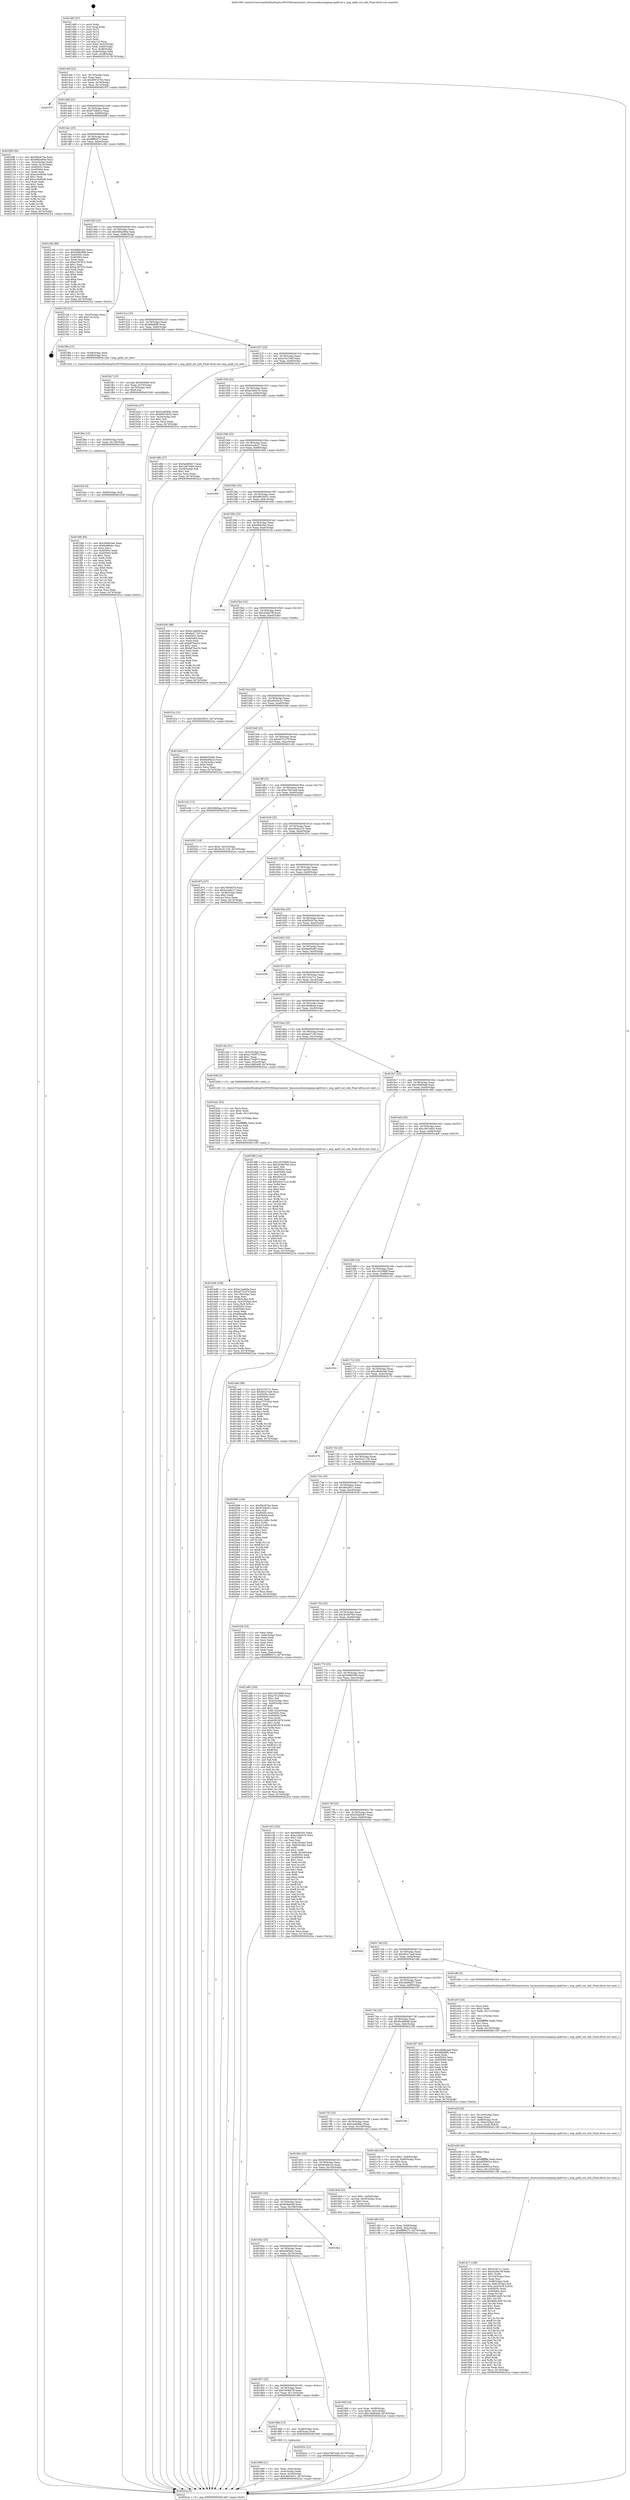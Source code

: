 digraph "0x401490" {
  label = "0x401490 (/mnt/c/Users/mathe/Desktop/tcc/POCII/binaries/extr_linuxsoundsocimgimg-spdif-out.c_img_spdif_out_info_Final-ollvm.out::main(0))"
  labelloc = "t"
  node[shape=record]

  Entry [label="",width=0.3,height=0.3,shape=circle,fillcolor=black,style=filled]
  "0x4014bf" [label="{
     0x4014bf [23]\l
     | [instrs]\l
     &nbsp;&nbsp;0x4014bf \<+3\>: mov -0x74(%rbp),%eax\l
     &nbsp;&nbsp;0x4014c2 \<+2\>: mov %eax,%ecx\l
     &nbsp;&nbsp;0x4014c4 \<+6\>: sub $0x80974794,%ecx\l
     &nbsp;&nbsp;0x4014ca \<+3\>: mov %eax,-0x78(%rbp)\l
     &nbsp;&nbsp;0x4014cd \<+3\>: mov %ecx,-0x7c(%rbp)\l
     &nbsp;&nbsp;0x4014d0 \<+6\>: je 000000000040197f \<main+0x4ef\>\l
  }"]
  "0x40197f" [label="{
     0x40197f\l
  }", style=dashed]
  "0x4014d6" [label="{
     0x4014d6 [22]\l
     | [instrs]\l
     &nbsp;&nbsp;0x4014d6 \<+5\>: jmp 00000000004014db \<main+0x4b\>\l
     &nbsp;&nbsp;0x4014db \<+3\>: mov -0x78(%rbp),%eax\l
     &nbsp;&nbsp;0x4014de \<+5\>: sub $0x8744b91c,%eax\l
     &nbsp;&nbsp;0x4014e3 \<+3\>: mov %eax,-0x80(%rbp)\l
     &nbsp;&nbsp;0x4014e6 \<+6\>: je 00000000004020f6 \<main+0xc66\>\l
  }"]
  Exit [label="",width=0.3,height=0.3,shape=circle,fillcolor=black,style=filled,peripheries=2]
  "0x4020f6" [label="{
     0x4020f6 [94]\l
     | [instrs]\l
     &nbsp;&nbsp;0x4020f6 \<+5\>: mov $0xf5b267ba,%eax\l
     &nbsp;&nbsp;0x4020fb \<+5\>: mov $0x9d92e60e,%ecx\l
     &nbsp;&nbsp;0x402100 \<+3\>: mov -0x3c(%rbp),%edx\l
     &nbsp;&nbsp;0x402103 \<+3\>: mov %edx,-0x2c(%rbp)\l
     &nbsp;&nbsp;0x402106 \<+7\>: mov 0x40505c,%edx\l
     &nbsp;&nbsp;0x40210d \<+7\>: mov 0x405064,%esi\l
     &nbsp;&nbsp;0x402114 \<+2\>: mov %edx,%edi\l
     &nbsp;&nbsp;0x402116 \<+6\>: sub $0xa16e9548,%edi\l
     &nbsp;&nbsp;0x40211c \<+3\>: sub $0x1,%edi\l
     &nbsp;&nbsp;0x40211f \<+6\>: add $0xa16e9548,%edi\l
     &nbsp;&nbsp;0x402125 \<+3\>: imul %edi,%edx\l
     &nbsp;&nbsp;0x402128 \<+3\>: and $0x1,%edx\l
     &nbsp;&nbsp;0x40212b \<+3\>: cmp $0x0,%edx\l
     &nbsp;&nbsp;0x40212e \<+4\>: sete %r8b\l
     &nbsp;&nbsp;0x402132 \<+3\>: cmp $0xa,%esi\l
     &nbsp;&nbsp;0x402135 \<+4\>: setl %r9b\l
     &nbsp;&nbsp;0x402139 \<+3\>: mov %r8b,%r10b\l
     &nbsp;&nbsp;0x40213c \<+3\>: and %r9b,%r10b\l
     &nbsp;&nbsp;0x40213f \<+3\>: xor %r9b,%r8b\l
     &nbsp;&nbsp;0x402142 \<+3\>: or %r8b,%r10b\l
     &nbsp;&nbsp;0x402145 \<+4\>: test $0x1,%r10b\l
     &nbsp;&nbsp;0x402149 \<+3\>: cmovne %ecx,%eax\l
     &nbsp;&nbsp;0x40214c \<+3\>: mov %eax,-0x74(%rbp)\l
     &nbsp;&nbsp;0x40214f \<+5\>: jmp 00000000004022ca \<main+0xe3a\>\l
  }"]
  "0x4014ec" [label="{
     0x4014ec [25]\l
     | [instrs]\l
     &nbsp;&nbsp;0x4014ec \<+5\>: jmp 00000000004014f1 \<main+0x61\>\l
     &nbsp;&nbsp;0x4014f1 \<+3\>: mov -0x78(%rbp),%eax\l
     &nbsp;&nbsp;0x4014f4 \<+5\>: sub $0x8ff9927c,%eax\l
     &nbsp;&nbsp;0x4014f9 \<+6\>: mov %eax,-0x84(%rbp)\l
     &nbsp;&nbsp;0x4014ff \<+6\>: je 0000000000401c9b \<main+0x80b\>\l
  }"]
  "0x401fd6" [label="{
     0x401fd6 [84]\l
     | [instrs]\l
     &nbsp;&nbsp;0x401fd6 \<+5\>: mov $0x28b8a3a6,%eax\l
     &nbsp;&nbsp;0x401fdb \<+5\>: mov $0x6edf4dcc,%esi\l
     &nbsp;&nbsp;0x401fe0 \<+2\>: xor %ecx,%ecx\l
     &nbsp;&nbsp;0x401fe2 \<+7\>: mov 0x40505c,%edx\l
     &nbsp;&nbsp;0x401fe9 \<+8\>: mov 0x405064,%r8d\l
     &nbsp;&nbsp;0x401ff1 \<+3\>: sub $0x1,%ecx\l
     &nbsp;&nbsp;0x401ff4 \<+3\>: mov %edx,%r9d\l
     &nbsp;&nbsp;0x401ff7 \<+3\>: add %ecx,%r9d\l
     &nbsp;&nbsp;0x401ffa \<+4\>: imul %r9d,%edx\l
     &nbsp;&nbsp;0x401ffe \<+3\>: and $0x1,%edx\l
     &nbsp;&nbsp;0x402001 \<+3\>: cmp $0x0,%edx\l
     &nbsp;&nbsp;0x402004 \<+4\>: sete %r10b\l
     &nbsp;&nbsp;0x402008 \<+4\>: cmp $0xa,%r8d\l
     &nbsp;&nbsp;0x40200c \<+4\>: setl %r11b\l
     &nbsp;&nbsp;0x402010 \<+3\>: mov %r10b,%bl\l
     &nbsp;&nbsp;0x402013 \<+3\>: and %r11b,%bl\l
     &nbsp;&nbsp;0x402016 \<+3\>: xor %r11b,%r10b\l
     &nbsp;&nbsp;0x402019 \<+3\>: or %r10b,%bl\l
     &nbsp;&nbsp;0x40201c \<+3\>: test $0x1,%bl\l
     &nbsp;&nbsp;0x40201f \<+3\>: cmovne %esi,%eax\l
     &nbsp;&nbsp;0x402022 \<+3\>: mov %eax,-0x74(%rbp)\l
     &nbsp;&nbsp;0x402025 \<+5\>: jmp 00000000004022ca \<main+0xe3a\>\l
  }"]
  "0x401c9b" [label="{
     0x401c9b [88]\l
     | [instrs]\l
     &nbsp;&nbsp;0x401c9b \<+5\>: mov $0xbfb6c5ec,%eax\l
     &nbsp;&nbsp;0x401ca0 \<+5\>: mov $0x50f92996,%ecx\l
     &nbsp;&nbsp;0x401ca5 \<+7\>: mov 0x40505c,%edx\l
     &nbsp;&nbsp;0x401cac \<+7\>: mov 0x405064,%esi\l
     &nbsp;&nbsp;0x401cb3 \<+2\>: mov %edx,%edi\l
     &nbsp;&nbsp;0x401cb5 \<+6\>: sub $0xec30767a,%edi\l
     &nbsp;&nbsp;0x401cbb \<+3\>: sub $0x1,%edi\l
     &nbsp;&nbsp;0x401cbe \<+6\>: add $0xec30767a,%edi\l
     &nbsp;&nbsp;0x401cc4 \<+3\>: imul %edi,%edx\l
     &nbsp;&nbsp;0x401cc7 \<+3\>: and $0x1,%edx\l
     &nbsp;&nbsp;0x401cca \<+3\>: cmp $0x0,%edx\l
     &nbsp;&nbsp;0x401ccd \<+4\>: sete %r8b\l
     &nbsp;&nbsp;0x401cd1 \<+3\>: cmp $0xa,%esi\l
     &nbsp;&nbsp;0x401cd4 \<+4\>: setl %r9b\l
     &nbsp;&nbsp;0x401cd8 \<+3\>: mov %r8b,%r10b\l
     &nbsp;&nbsp;0x401cdb \<+3\>: and %r9b,%r10b\l
     &nbsp;&nbsp;0x401cde \<+3\>: xor %r9b,%r8b\l
     &nbsp;&nbsp;0x401ce1 \<+3\>: or %r8b,%r10b\l
     &nbsp;&nbsp;0x401ce4 \<+4\>: test $0x1,%r10b\l
     &nbsp;&nbsp;0x401ce8 \<+3\>: cmovne %ecx,%eax\l
     &nbsp;&nbsp;0x401ceb \<+3\>: mov %eax,-0x74(%rbp)\l
     &nbsp;&nbsp;0x401cee \<+5\>: jmp 00000000004022ca \<main+0xe3a\>\l
  }"]
  "0x401505" [label="{
     0x401505 [25]\l
     | [instrs]\l
     &nbsp;&nbsp;0x401505 \<+5\>: jmp 000000000040150a \<main+0x7a\>\l
     &nbsp;&nbsp;0x40150a \<+3\>: mov -0x78(%rbp),%eax\l
     &nbsp;&nbsp;0x40150d \<+5\>: sub $0x9d92e60e,%eax\l
     &nbsp;&nbsp;0x401512 \<+6\>: mov %eax,-0x88(%rbp)\l
     &nbsp;&nbsp;0x401518 \<+6\>: je 0000000000402154 \<main+0xcc4\>\l
  }"]
  "0x401fcd" [label="{
     0x401fcd [9]\l
     | [instrs]\l
     &nbsp;&nbsp;0x401fcd \<+4\>: mov -0x68(%rbp),%rdi\l
     &nbsp;&nbsp;0x401fd1 \<+5\>: call 0000000000401030 \<free@plt\>\l
     | [calls]\l
     &nbsp;&nbsp;0x401030 \{1\} (unknown)\l
  }"]
  "0x402154" [label="{
     0x402154 [21]\l
     | [instrs]\l
     &nbsp;&nbsp;0x402154 \<+3\>: mov -0x2c(%rbp),%eax\l
     &nbsp;&nbsp;0x402157 \<+7\>: add $0x118,%rsp\l
     &nbsp;&nbsp;0x40215e \<+1\>: pop %rbx\l
     &nbsp;&nbsp;0x40215f \<+2\>: pop %r12\l
     &nbsp;&nbsp;0x402161 \<+2\>: pop %r13\l
     &nbsp;&nbsp;0x402163 \<+2\>: pop %r14\l
     &nbsp;&nbsp;0x402165 \<+2\>: pop %r15\l
     &nbsp;&nbsp;0x402167 \<+1\>: pop %rbp\l
     &nbsp;&nbsp;0x402168 \<+1\>: ret\l
  }"]
  "0x40151e" [label="{
     0x40151e [25]\l
     | [instrs]\l
     &nbsp;&nbsp;0x40151e \<+5\>: jmp 0000000000401523 \<main+0x93\>\l
     &nbsp;&nbsp;0x401523 \<+3\>: mov -0x78(%rbp),%eax\l
     &nbsp;&nbsp;0x401526 \<+5\>: sub $0x9fdaf6f0,%eax\l
     &nbsp;&nbsp;0x40152b \<+6\>: mov %eax,-0x8c(%rbp)\l
     &nbsp;&nbsp;0x401531 \<+6\>: je 0000000000401f9a \<main+0xb0a\>\l
  }"]
  "0x401fbe" [label="{
     0x401fbe [15]\l
     | [instrs]\l
     &nbsp;&nbsp;0x401fbe \<+4\>: mov -0x58(%rbp),%rdi\l
     &nbsp;&nbsp;0x401fc2 \<+6\>: mov %eax,-0x128(%rbp)\l
     &nbsp;&nbsp;0x401fc8 \<+5\>: call 0000000000401030 \<free@plt\>\l
     | [calls]\l
     &nbsp;&nbsp;0x401030 \{1\} (unknown)\l
  }"]
  "0x401f9a" [label="{
     0x401f9a [13]\l
     | [instrs]\l
     &nbsp;&nbsp;0x401f9a \<+4\>: mov -0x58(%rbp),%rdi\l
     &nbsp;&nbsp;0x401f9e \<+4\>: mov -0x68(%rbp),%rsi\l
     &nbsp;&nbsp;0x401fa2 \<+5\>: call 0000000000401240 \<img_spdif_out_info\>\l
     | [calls]\l
     &nbsp;&nbsp;0x401240 \{1\} (/mnt/c/Users/mathe/Desktop/tcc/POCII/binaries/extr_linuxsoundsocimgimg-spdif-out.c_img_spdif_out_info_Final-ollvm.out::img_spdif_out_info)\l
  }"]
  "0x401537" [label="{
     0x401537 [25]\l
     | [instrs]\l
     &nbsp;&nbsp;0x401537 \<+5\>: jmp 000000000040153c \<main+0xac\>\l
     &nbsp;&nbsp;0x40153c \<+3\>: mov -0x78(%rbp),%eax\l
     &nbsp;&nbsp;0x40153f \<+5\>: sub $0xa701256f,%eax\l
     &nbsp;&nbsp;0x401544 \<+6\>: mov %eax,-0x90(%rbp)\l
     &nbsp;&nbsp;0x40154a \<+6\>: je 0000000000401b2a \<main+0x69a\>\l
  }"]
  "0x401fa7" [label="{
     0x401fa7 [23]\l
     | [instrs]\l
     &nbsp;&nbsp;0x401fa7 \<+10\>: movabs $0x4030b6,%rdi\l
     &nbsp;&nbsp;0x401fb1 \<+3\>: mov %eax,-0x70(%rbp)\l
     &nbsp;&nbsp;0x401fb4 \<+3\>: mov -0x70(%rbp),%esi\l
     &nbsp;&nbsp;0x401fb7 \<+2\>: mov $0x0,%al\l
     &nbsp;&nbsp;0x401fb9 \<+5\>: call 0000000000401040 \<printf@plt\>\l
     | [calls]\l
     &nbsp;&nbsp;0x401040 \{1\} (unknown)\l
  }"]
  "0x401b2a" [label="{
     0x401b2a [27]\l
     | [instrs]\l
     &nbsp;&nbsp;0x401b2a \<+5\>: mov $0x5ca6584c,%eax\l
     &nbsp;&nbsp;0x401b2f \<+5\>: mov $0xb8616932,%ecx\l
     &nbsp;&nbsp;0x401b34 \<+3\>: mov -0x2e(%rbp),%dl\l
     &nbsp;&nbsp;0x401b37 \<+3\>: test $0x1,%dl\l
     &nbsp;&nbsp;0x401b3a \<+3\>: cmovne %ecx,%eax\l
     &nbsp;&nbsp;0x401b3d \<+3\>: mov %eax,-0x74(%rbp)\l
     &nbsp;&nbsp;0x401b40 \<+5\>: jmp 00000000004022ca \<main+0xe3a\>\l
  }"]
  "0x401550" [label="{
     0x401550 [25]\l
     | [instrs]\l
     &nbsp;&nbsp;0x401550 \<+5\>: jmp 0000000000401555 \<main+0xc5\>\l
     &nbsp;&nbsp;0x401555 \<+3\>: mov -0x78(%rbp),%eax\l
     &nbsp;&nbsp;0x401558 \<+5\>: sub $0xac3b021b,%eax\l
     &nbsp;&nbsp;0x40155d \<+6\>: mov %eax,-0x94(%rbp)\l
     &nbsp;&nbsp;0x401563 \<+6\>: je 0000000000401d8b \<main+0x8fb\>\l
  }"]
  "0x401e71" [label="{
     0x401e71 [169]\l
     | [instrs]\l
     &nbsp;&nbsp;0x401e71 \<+5\>: mov $0x312e7c1,%ecx\l
     &nbsp;&nbsp;0x401e76 \<+5\>: mov $0xcb28a79f,%edx\l
     &nbsp;&nbsp;0x401e7b \<+3\>: mov $0x1,%r9b\l
     &nbsp;&nbsp;0x401e7e \<+6\>: mov -0x124(%rbp),%esi\l
     &nbsp;&nbsp;0x401e84 \<+3\>: imul %eax,%esi\l
     &nbsp;&nbsp;0x401e87 \<+4\>: mov -0x68(%rbp),%rdi\l
     &nbsp;&nbsp;0x401e8b \<+4\>: movslq -0x6c(%rbp),%r8\l
     &nbsp;&nbsp;0x401e8f \<+5\>: mov %esi,0x4(%rdi,%r8,8)\l
     &nbsp;&nbsp;0x401e94 \<+7\>: mov 0x40505c,%eax\l
     &nbsp;&nbsp;0x401e9b \<+7\>: mov 0x405064,%esi\l
     &nbsp;&nbsp;0x401ea2 \<+3\>: mov %eax,%r10d\l
     &nbsp;&nbsp;0x401ea5 \<+7\>: sub $0x9681def5,%r10d\l
     &nbsp;&nbsp;0x401eac \<+4\>: sub $0x1,%r10d\l
     &nbsp;&nbsp;0x401eb0 \<+7\>: add $0x9681def5,%r10d\l
     &nbsp;&nbsp;0x401eb7 \<+4\>: imul %r10d,%eax\l
     &nbsp;&nbsp;0x401ebb \<+3\>: and $0x1,%eax\l
     &nbsp;&nbsp;0x401ebe \<+3\>: cmp $0x0,%eax\l
     &nbsp;&nbsp;0x401ec1 \<+4\>: sete %r11b\l
     &nbsp;&nbsp;0x401ec5 \<+3\>: cmp $0xa,%esi\l
     &nbsp;&nbsp;0x401ec8 \<+3\>: setl %bl\l
     &nbsp;&nbsp;0x401ecb \<+3\>: mov %r11b,%r14b\l
     &nbsp;&nbsp;0x401ece \<+4\>: xor $0xff,%r14b\l
     &nbsp;&nbsp;0x401ed2 \<+3\>: mov %bl,%r15b\l
     &nbsp;&nbsp;0x401ed5 \<+4\>: xor $0xff,%r15b\l
     &nbsp;&nbsp;0x401ed9 \<+4\>: xor $0x0,%r9b\l
     &nbsp;&nbsp;0x401edd \<+3\>: mov %r14b,%r12b\l
     &nbsp;&nbsp;0x401ee0 \<+4\>: and $0x0,%r12b\l
     &nbsp;&nbsp;0x401ee4 \<+3\>: and %r9b,%r11b\l
     &nbsp;&nbsp;0x401ee7 \<+3\>: mov %r15b,%r13b\l
     &nbsp;&nbsp;0x401eea \<+4\>: and $0x0,%r13b\l
     &nbsp;&nbsp;0x401eee \<+3\>: and %r9b,%bl\l
     &nbsp;&nbsp;0x401ef1 \<+3\>: or %r11b,%r12b\l
     &nbsp;&nbsp;0x401ef4 \<+3\>: or %bl,%r13b\l
     &nbsp;&nbsp;0x401ef7 \<+3\>: xor %r13b,%r12b\l
     &nbsp;&nbsp;0x401efa \<+3\>: or %r15b,%r14b\l
     &nbsp;&nbsp;0x401efd \<+4\>: xor $0xff,%r14b\l
     &nbsp;&nbsp;0x401f01 \<+4\>: or $0x0,%r9b\l
     &nbsp;&nbsp;0x401f05 \<+3\>: and %r9b,%r14b\l
     &nbsp;&nbsp;0x401f08 \<+3\>: or %r14b,%r12b\l
     &nbsp;&nbsp;0x401f0b \<+4\>: test $0x1,%r12b\l
     &nbsp;&nbsp;0x401f0f \<+3\>: cmovne %edx,%ecx\l
     &nbsp;&nbsp;0x401f12 \<+3\>: mov %ecx,-0x74(%rbp)\l
     &nbsp;&nbsp;0x401f15 \<+5\>: jmp 00000000004022ca \<main+0xe3a\>\l
  }"]
  "0x401d8b" [label="{
     0x401d8b [27]\l
     | [instrs]\l
     &nbsp;&nbsp;0x401d8b \<+5\>: mov $0x5a498d27,%eax\l
     &nbsp;&nbsp;0x401d90 \<+5\>: mov $0x1b67e4b3,%ecx\l
     &nbsp;&nbsp;0x401d95 \<+3\>: mov -0x2d(%rbp),%dl\l
     &nbsp;&nbsp;0x401d98 \<+3\>: test $0x1,%dl\l
     &nbsp;&nbsp;0x401d9b \<+3\>: cmovne %ecx,%eax\l
     &nbsp;&nbsp;0x401d9e \<+3\>: mov %eax,-0x74(%rbp)\l
     &nbsp;&nbsp;0x401da1 \<+5\>: jmp 00000000004022ca \<main+0xe3a\>\l
  }"]
  "0x401569" [label="{
     0x401569 [25]\l
     | [instrs]\l
     &nbsp;&nbsp;0x401569 \<+5\>: jmp 000000000040156e \<main+0xde\>\l
     &nbsp;&nbsp;0x40156e \<+3\>: mov -0x78(%rbp),%eax\l
     &nbsp;&nbsp;0x401571 \<+5\>: sub $0xb3ca8c27,%eax\l
     &nbsp;&nbsp;0x401576 \<+6\>: mov %eax,-0x98(%rbp)\l
     &nbsp;&nbsp;0x40157c \<+6\>: je 0000000000401895 \<main+0x405\>\l
  }"]
  "0x401e49" [label="{
     0x401e49 [40]\l
     | [instrs]\l
     &nbsp;&nbsp;0x401e49 \<+5\>: mov $0x2,%ecx\l
     &nbsp;&nbsp;0x401e4e \<+1\>: cltd\l
     &nbsp;&nbsp;0x401e4f \<+2\>: idiv %ecx\l
     &nbsp;&nbsp;0x401e51 \<+6\>: imul $0xfffffffe,%edx,%ecx\l
     &nbsp;&nbsp;0x401e57 \<+6\>: sub $0xdd50831a,%ecx\l
     &nbsp;&nbsp;0x401e5d \<+3\>: add $0x1,%ecx\l
     &nbsp;&nbsp;0x401e60 \<+6\>: add $0xdd50831a,%ecx\l
     &nbsp;&nbsp;0x401e66 \<+6\>: mov %ecx,-0x124(%rbp)\l
     &nbsp;&nbsp;0x401e6c \<+5\>: call 0000000000401160 \<next_i\>\l
     | [calls]\l
     &nbsp;&nbsp;0x401160 \{1\} (/mnt/c/Users/mathe/Desktop/tcc/POCII/binaries/extr_linuxsoundsocimgimg-spdif-out.c_img_spdif_out_info_Final-ollvm.out::next_i)\l
  }"]
  "0x401895" [label="{
     0x401895\l
  }", style=dashed]
  "0x401582" [label="{
     0x401582 [25]\l
     | [instrs]\l
     &nbsp;&nbsp;0x401582 \<+5\>: jmp 0000000000401587 \<main+0xf7\>\l
     &nbsp;&nbsp;0x401587 \<+3\>: mov -0x78(%rbp),%eax\l
     &nbsp;&nbsp;0x40158a \<+5\>: sub $0xb8616932,%eax\l
     &nbsp;&nbsp;0x40158f \<+6\>: mov %eax,-0x9c(%rbp)\l
     &nbsp;&nbsp;0x401595 \<+6\>: je 0000000000401b45 \<main+0x6b5\>\l
  }"]
  "0x401e2f" [label="{
     0x401e2f [26]\l
     | [instrs]\l
     &nbsp;&nbsp;0x401e2f \<+6\>: mov -0x120(%rbp),%ecx\l
     &nbsp;&nbsp;0x401e35 \<+3\>: imul %eax,%ecx\l
     &nbsp;&nbsp;0x401e38 \<+4\>: mov -0x68(%rbp),%rdi\l
     &nbsp;&nbsp;0x401e3c \<+4\>: movslq -0x6c(%rbp),%r8\l
     &nbsp;&nbsp;0x401e40 \<+4\>: mov %ecx,(%rdi,%r8,8)\l
     &nbsp;&nbsp;0x401e44 \<+5\>: call 0000000000401160 \<next_i\>\l
     | [calls]\l
     &nbsp;&nbsp;0x401160 \{1\} (/mnt/c/Users/mathe/Desktop/tcc/POCII/binaries/extr_linuxsoundsocimgimg-spdif-out.c_img_spdif_out_info_Final-ollvm.out::next_i)\l
  }"]
  "0x401b45" [label="{
     0x401b45 [88]\l
     | [instrs]\l
     &nbsp;&nbsp;0x401b45 \<+5\>: mov $0xec1ae00a,%eax\l
     &nbsp;&nbsp;0x401b4a \<+5\>: mov $0x9a47120,%ecx\l
     &nbsp;&nbsp;0x401b4f \<+7\>: mov 0x40505c,%edx\l
     &nbsp;&nbsp;0x401b56 \<+7\>: mov 0x405064,%esi\l
     &nbsp;&nbsp;0x401b5d \<+2\>: mov %edx,%edi\l
     &nbsp;&nbsp;0x401b5f \<+6\>: add $0xb87bec52,%edi\l
     &nbsp;&nbsp;0x401b65 \<+3\>: sub $0x1,%edi\l
     &nbsp;&nbsp;0x401b68 \<+6\>: sub $0xb87bec52,%edi\l
     &nbsp;&nbsp;0x401b6e \<+3\>: imul %edi,%edx\l
     &nbsp;&nbsp;0x401b71 \<+3\>: and $0x1,%edx\l
     &nbsp;&nbsp;0x401b74 \<+3\>: cmp $0x0,%edx\l
     &nbsp;&nbsp;0x401b77 \<+4\>: sete %r8b\l
     &nbsp;&nbsp;0x401b7b \<+3\>: cmp $0xa,%esi\l
     &nbsp;&nbsp;0x401b7e \<+4\>: setl %r9b\l
     &nbsp;&nbsp;0x401b82 \<+3\>: mov %r8b,%r10b\l
     &nbsp;&nbsp;0x401b85 \<+3\>: and %r9b,%r10b\l
     &nbsp;&nbsp;0x401b88 \<+3\>: xor %r9b,%r8b\l
     &nbsp;&nbsp;0x401b8b \<+3\>: or %r8b,%r10b\l
     &nbsp;&nbsp;0x401b8e \<+4\>: test $0x1,%r10b\l
     &nbsp;&nbsp;0x401b92 \<+3\>: cmovne %ecx,%eax\l
     &nbsp;&nbsp;0x401b95 \<+3\>: mov %eax,-0x74(%rbp)\l
     &nbsp;&nbsp;0x401b98 \<+5\>: jmp 00000000004022ca \<main+0xe3a\>\l
  }"]
  "0x40159b" [label="{
     0x40159b [25]\l
     | [instrs]\l
     &nbsp;&nbsp;0x40159b \<+5\>: jmp 00000000004015a0 \<main+0x110\>\l
     &nbsp;&nbsp;0x4015a0 \<+3\>: mov -0x78(%rbp),%eax\l
     &nbsp;&nbsp;0x4015a3 \<+5\>: sub $0xbfb6c5ec,%eax\l
     &nbsp;&nbsp;0x4015a8 \<+6\>: mov %eax,-0xa0(%rbp)\l
     &nbsp;&nbsp;0x4015ae \<+6\>: je 00000000004021da \<main+0xd4a\>\l
  }"]
  "0x401e03" [label="{
     0x401e03 [44]\l
     | [instrs]\l
     &nbsp;&nbsp;0x401e03 \<+2\>: xor %ecx,%ecx\l
     &nbsp;&nbsp;0x401e05 \<+5\>: mov $0x2,%edx\l
     &nbsp;&nbsp;0x401e0a \<+6\>: mov %edx,-0x11c(%rbp)\l
     &nbsp;&nbsp;0x401e10 \<+1\>: cltd\l
     &nbsp;&nbsp;0x401e11 \<+6\>: mov -0x11c(%rbp),%esi\l
     &nbsp;&nbsp;0x401e17 \<+2\>: idiv %esi\l
     &nbsp;&nbsp;0x401e19 \<+6\>: imul $0xfffffffe,%edx,%edx\l
     &nbsp;&nbsp;0x401e1f \<+3\>: sub $0x1,%ecx\l
     &nbsp;&nbsp;0x401e22 \<+2\>: sub %ecx,%edx\l
     &nbsp;&nbsp;0x401e24 \<+6\>: mov %edx,-0x120(%rbp)\l
     &nbsp;&nbsp;0x401e2a \<+5\>: call 0000000000401160 \<next_i\>\l
     | [calls]\l
     &nbsp;&nbsp;0x401160 \{1\} (/mnt/c/Users/mathe/Desktop/tcc/POCII/binaries/extr_linuxsoundsocimgimg-spdif-out.c_img_spdif_out_info_Final-ollvm.out::next_i)\l
  }"]
  "0x4021da" [label="{
     0x4021da\l
  }", style=dashed]
  "0x4015b4" [label="{
     0x4015b4 [25]\l
     | [instrs]\l
     &nbsp;&nbsp;0x4015b4 \<+5\>: jmp 00000000004015b9 \<main+0x129\>\l
     &nbsp;&nbsp;0x4015b9 \<+3\>: mov -0x78(%rbp),%eax\l
     &nbsp;&nbsp;0x4015bc \<+5\>: sub $0xcb28a79f,%eax\l
     &nbsp;&nbsp;0x4015c1 \<+6\>: mov %eax,-0xa4(%rbp)\l
     &nbsp;&nbsp;0x4015c7 \<+6\>: je 0000000000401f1a \<main+0xa8a\>\l
  }"]
  "0x401c84" [label="{
     0x401c84 [23]\l
     | [instrs]\l
     &nbsp;&nbsp;0x401c84 \<+4\>: mov %rax,-0x68(%rbp)\l
     &nbsp;&nbsp;0x401c88 \<+7\>: movl $0x0,-0x6c(%rbp)\l
     &nbsp;&nbsp;0x401c8f \<+7\>: movl $0x8ff9927c,-0x74(%rbp)\l
     &nbsp;&nbsp;0x401c96 \<+5\>: jmp 00000000004022ca \<main+0xe3a\>\l
  }"]
  "0x401f1a" [label="{
     0x401f1a [12]\l
     | [instrs]\l
     &nbsp;&nbsp;0x401f1a \<+7\>: movl $0x3b02f5c1,-0x74(%rbp)\l
     &nbsp;&nbsp;0x401f21 \<+5\>: jmp 00000000004022ca \<main+0xe3a\>\l
  }"]
  "0x4015cd" [label="{
     0x4015cd [25]\l
     | [instrs]\l
     &nbsp;&nbsp;0x4015cd \<+5\>: jmp 00000000004015d2 \<main+0x142\>\l
     &nbsp;&nbsp;0x4015d2 \<+3\>: mov -0x78(%rbp),%eax\l
     &nbsp;&nbsp;0x4015d5 \<+5\>: sub $0xcbb54c51,%eax\l
     &nbsp;&nbsp;0x4015da \<+6\>: mov %eax,-0xa8(%rbp)\l
     &nbsp;&nbsp;0x4015e0 \<+6\>: je 00000000004019ad \<main+0x51d\>\l
  }"]
  "0x401bd6" [label="{
     0x401bd6 [108]\l
     | [instrs]\l
     &nbsp;&nbsp;0x401bd6 \<+5\>: mov $0xec1ae00a,%ecx\l
     &nbsp;&nbsp;0x401bdb \<+5\>: mov $0xe6751b7f,%edx\l
     &nbsp;&nbsp;0x401be0 \<+6\>: mov -0x118(%rbp),%esi\l
     &nbsp;&nbsp;0x401be6 \<+3\>: imul %eax,%esi\l
     &nbsp;&nbsp;0x401be9 \<+4\>: mov -0x58(%rbp),%r8\l
     &nbsp;&nbsp;0x401bed \<+4\>: movslq -0x5c(%rbp),%r9\l
     &nbsp;&nbsp;0x401bf1 \<+4\>: mov %esi,(%r8,%r9,4)\l
     &nbsp;&nbsp;0x401bf5 \<+7\>: mov 0x40505c,%eax\l
     &nbsp;&nbsp;0x401bfc \<+7\>: mov 0x405064,%esi\l
     &nbsp;&nbsp;0x401c03 \<+2\>: mov %eax,%edi\l
     &nbsp;&nbsp;0x401c05 \<+6\>: sub $0xd9baaffa,%edi\l
     &nbsp;&nbsp;0x401c0b \<+3\>: sub $0x1,%edi\l
     &nbsp;&nbsp;0x401c0e \<+6\>: add $0xd9baaffa,%edi\l
     &nbsp;&nbsp;0x401c14 \<+3\>: imul %edi,%eax\l
     &nbsp;&nbsp;0x401c17 \<+3\>: and $0x1,%eax\l
     &nbsp;&nbsp;0x401c1a \<+3\>: cmp $0x0,%eax\l
     &nbsp;&nbsp;0x401c1d \<+4\>: sete %r10b\l
     &nbsp;&nbsp;0x401c21 \<+3\>: cmp $0xa,%esi\l
     &nbsp;&nbsp;0x401c24 \<+4\>: setl %r11b\l
     &nbsp;&nbsp;0x401c28 \<+3\>: mov %r10b,%bl\l
     &nbsp;&nbsp;0x401c2b \<+3\>: and %r11b,%bl\l
     &nbsp;&nbsp;0x401c2e \<+3\>: xor %r11b,%r10b\l
     &nbsp;&nbsp;0x401c31 \<+3\>: or %r10b,%bl\l
     &nbsp;&nbsp;0x401c34 \<+3\>: test $0x1,%bl\l
     &nbsp;&nbsp;0x401c37 \<+3\>: cmovne %edx,%ecx\l
     &nbsp;&nbsp;0x401c3a \<+3\>: mov %ecx,-0x74(%rbp)\l
     &nbsp;&nbsp;0x401c3d \<+5\>: jmp 00000000004022ca \<main+0xe3a\>\l
  }"]
  "0x4019ad" [label="{
     0x4019ad [27]\l
     | [instrs]\l
     &nbsp;&nbsp;0x4019ad \<+5\>: mov $0xfbe05a82,%eax\l
     &nbsp;&nbsp;0x4019b2 \<+5\>: mov $0x6b4f4a1b,%ecx\l
     &nbsp;&nbsp;0x4019b7 \<+3\>: mov -0x34(%rbp),%edx\l
     &nbsp;&nbsp;0x4019ba \<+3\>: cmp $0x0,%edx\l
     &nbsp;&nbsp;0x4019bd \<+3\>: cmove %ecx,%eax\l
     &nbsp;&nbsp;0x4019c0 \<+3\>: mov %eax,-0x74(%rbp)\l
     &nbsp;&nbsp;0x4019c3 \<+5\>: jmp 00000000004022ca \<main+0xe3a\>\l
  }"]
  "0x4015e6" [label="{
     0x4015e6 [25]\l
     | [instrs]\l
     &nbsp;&nbsp;0x4015e6 \<+5\>: jmp 00000000004015eb \<main+0x15b\>\l
     &nbsp;&nbsp;0x4015eb \<+3\>: mov -0x78(%rbp),%eax\l
     &nbsp;&nbsp;0x4015ee \<+5\>: sub $0xe6751b7f,%eax\l
     &nbsp;&nbsp;0x4015f3 \<+6\>: mov %eax,-0xac(%rbp)\l
     &nbsp;&nbsp;0x4015f9 \<+6\>: je 0000000000401c42 \<main+0x7b2\>\l
  }"]
  "0x401ba2" [label="{
     0x401ba2 [52]\l
     | [instrs]\l
     &nbsp;&nbsp;0x401ba2 \<+2\>: xor %ecx,%ecx\l
     &nbsp;&nbsp;0x401ba4 \<+5\>: mov $0x2,%edx\l
     &nbsp;&nbsp;0x401ba9 \<+6\>: mov %edx,-0x114(%rbp)\l
     &nbsp;&nbsp;0x401baf \<+1\>: cltd\l
     &nbsp;&nbsp;0x401bb0 \<+6\>: mov -0x114(%rbp),%esi\l
     &nbsp;&nbsp;0x401bb6 \<+2\>: idiv %esi\l
     &nbsp;&nbsp;0x401bb8 \<+6\>: imul $0xfffffffe,%edx,%edx\l
     &nbsp;&nbsp;0x401bbe \<+2\>: mov %ecx,%edi\l
     &nbsp;&nbsp;0x401bc0 \<+2\>: sub %edx,%edi\l
     &nbsp;&nbsp;0x401bc2 \<+2\>: mov %ecx,%edx\l
     &nbsp;&nbsp;0x401bc4 \<+3\>: sub $0x1,%edx\l
     &nbsp;&nbsp;0x401bc7 \<+2\>: add %edx,%edi\l
     &nbsp;&nbsp;0x401bc9 \<+2\>: sub %edi,%ecx\l
     &nbsp;&nbsp;0x401bcb \<+6\>: mov %ecx,-0x118(%rbp)\l
     &nbsp;&nbsp;0x401bd1 \<+5\>: call 0000000000401160 \<next_i\>\l
     | [calls]\l
     &nbsp;&nbsp;0x401160 \{1\} (/mnt/c/Users/mathe/Desktop/tcc/POCII/binaries/extr_linuxsoundsocimgimg-spdif-out.c_img_spdif_out_info_Final-ollvm.out::next_i)\l
  }"]
  "0x401c42" [label="{
     0x401c42 [12]\l
     | [instrs]\l
     &nbsp;&nbsp;0x401c42 \<+7\>: movl $0x3b96baa,-0x74(%rbp)\l
     &nbsp;&nbsp;0x401c49 \<+5\>: jmp 00000000004022ca \<main+0xe3a\>\l
  }"]
  "0x4015ff" [label="{
     0x4015ff [25]\l
     | [instrs]\l
     &nbsp;&nbsp;0x4015ff \<+5\>: jmp 0000000000401604 \<main+0x174\>\l
     &nbsp;&nbsp;0x401604 \<+3\>: mov -0x78(%rbp),%eax\l
     &nbsp;&nbsp;0x401607 \<+5\>: sub $0xe7697ee8,%eax\l
     &nbsp;&nbsp;0x40160c \<+6\>: mov %eax,-0xb0(%rbp)\l
     &nbsp;&nbsp;0x401612 \<+6\>: je 0000000000402053 \<main+0xbc3\>\l
  }"]
  "0x4019df" [label="{
     0x4019df [23]\l
     | [instrs]\l
     &nbsp;&nbsp;0x4019df \<+4\>: mov %rax,-0x58(%rbp)\l
     &nbsp;&nbsp;0x4019e3 \<+7\>: movl $0x0,-0x5c(%rbp)\l
     &nbsp;&nbsp;0x4019ea \<+7\>: movl $0x16bf04d8,-0x74(%rbp)\l
     &nbsp;&nbsp;0x4019f1 \<+5\>: jmp 00000000004022ca \<main+0xe3a\>\l
  }"]
  "0x402053" [label="{
     0x402053 [19]\l
     | [instrs]\l
     &nbsp;&nbsp;0x402053 \<+7\>: movl $0x0,-0x3c(%rbp)\l
     &nbsp;&nbsp;0x40205a \<+7\>: movl $0x35c51136,-0x74(%rbp)\l
     &nbsp;&nbsp;0x402061 \<+5\>: jmp 00000000004022ca \<main+0xe3a\>\l
  }"]
  "0x401618" [label="{
     0x401618 [25]\l
     | [instrs]\l
     &nbsp;&nbsp;0x401618 \<+5\>: jmp 000000000040161d \<main+0x18d\>\l
     &nbsp;&nbsp;0x40161d \<+3\>: mov -0x78(%rbp),%eax\l
     &nbsp;&nbsp;0x401620 \<+5\>: sub $0xe93d2218,%eax\l
     &nbsp;&nbsp;0x401625 \<+6\>: mov %eax,-0xb4(%rbp)\l
     &nbsp;&nbsp;0x40162b \<+6\>: je 000000000040187a \<main+0x3ea\>\l
  }"]
  "0x401998" [label="{
     0x401998 [21]\l
     | [instrs]\l
     &nbsp;&nbsp;0x401998 \<+3\>: mov %eax,-0x4c(%rbp)\l
     &nbsp;&nbsp;0x40199b \<+3\>: mov -0x4c(%rbp),%eax\l
     &nbsp;&nbsp;0x40199e \<+3\>: mov %eax,-0x34(%rbp)\l
     &nbsp;&nbsp;0x4019a1 \<+7\>: movl $0xcbb54c51,-0x74(%rbp)\l
     &nbsp;&nbsp;0x4019a8 \<+5\>: jmp 00000000004022ca \<main+0xe3a\>\l
  }"]
  "0x40187a" [label="{
     0x40187a [27]\l
     | [instrs]\l
     &nbsp;&nbsp;0x40187a \<+5\>: mov $0x7904fd78,%eax\l
     &nbsp;&nbsp;0x40187f \<+5\>: mov $0xb3ca8c27,%ecx\l
     &nbsp;&nbsp;0x401884 \<+3\>: mov -0x38(%rbp),%edx\l
     &nbsp;&nbsp;0x401887 \<+3\>: cmp $0x2,%edx\l
     &nbsp;&nbsp;0x40188a \<+3\>: cmovne %ecx,%eax\l
     &nbsp;&nbsp;0x40188d \<+3\>: mov %eax,-0x74(%rbp)\l
     &nbsp;&nbsp;0x401890 \<+5\>: jmp 00000000004022ca \<main+0xe3a\>\l
  }"]
  "0x401631" [label="{
     0x401631 [25]\l
     | [instrs]\l
     &nbsp;&nbsp;0x401631 \<+5\>: jmp 0000000000401636 \<main+0x1a6\>\l
     &nbsp;&nbsp;0x401636 \<+3\>: mov -0x78(%rbp),%eax\l
     &nbsp;&nbsp;0x401639 \<+5\>: sub $0xec1ae00a,%eax\l
     &nbsp;&nbsp;0x40163e \<+6\>: mov %eax,-0xb8(%rbp)\l
     &nbsp;&nbsp;0x401644 \<+6\>: je 000000000040218d \<main+0xcfd\>\l
  }"]
  "0x4022ca" [label="{
     0x4022ca [5]\l
     | [instrs]\l
     &nbsp;&nbsp;0x4022ca \<+5\>: jmp 00000000004014bf \<main+0x2f\>\l
  }"]
  "0x401490" [label="{
     0x401490 [47]\l
     | [instrs]\l
     &nbsp;&nbsp;0x401490 \<+1\>: push %rbp\l
     &nbsp;&nbsp;0x401491 \<+3\>: mov %rsp,%rbp\l
     &nbsp;&nbsp;0x401494 \<+2\>: push %r15\l
     &nbsp;&nbsp;0x401496 \<+2\>: push %r14\l
     &nbsp;&nbsp;0x401498 \<+2\>: push %r13\l
     &nbsp;&nbsp;0x40149a \<+2\>: push %r12\l
     &nbsp;&nbsp;0x40149c \<+1\>: push %rbx\l
     &nbsp;&nbsp;0x40149d \<+7\>: sub $0x118,%rsp\l
     &nbsp;&nbsp;0x4014a4 \<+7\>: movl $0x0,-0x3c(%rbp)\l
     &nbsp;&nbsp;0x4014ab \<+3\>: mov %edi,-0x40(%rbp)\l
     &nbsp;&nbsp;0x4014ae \<+4\>: mov %rsi,-0x48(%rbp)\l
     &nbsp;&nbsp;0x4014b2 \<+3\>: mov -0x40(%rbp),%edi\l
     &nbsp;&nbsp;0x4014b5 \<+3\>: mov %edi,-0x38(%rbp)\l
     &nbsp;&nbsp;0x4014b8 \<+7\>: movl $0xe93d2218,-0x74(%rbp)\l
  }"]
  "0x401870" [label="{
     0x401870\l
  }", style=dashed]
  "0x40218d" [label="{
     0x40218d\l
  }", style=dashed]
  "0x40164a" [label="{
     0x40164a [25]\l
     | [instrs]\l
     &nbsp;&nbsp;0x40164a \<+5\>: jmp 000000000040164f \<main+0x1bf\>\l
     &nbsp;&nbsp;0x40164f \<+3\>: mov -0x78(%rbp),%eax\l
     &nbsp;&nbsp;0x401652 \<+5\>: sub $0xf5b267ba,%eax\l
     &nbsp;&nbsp;0x401657 \<+6\>: mov %eax,-0xbc(%rbp)\l
     &nbsp;&nbsp;0x40165d \<+6\>: je 00000000004022c3 \<main+0xe33\>\l
  }"]
  "0x40198b" [label="{
     0x40198b [13]\l
     | [instrs]\l
     &nbsp;&nbsp;0x40198b \<+4\>: mov -0x48(%rbp),%rax\l
     &nbsp;&nbsp;0x40198f \<+4\>: mov 0x8(%rax),%rdi\l
     &nbsp;&nbsp;0x401993 \<+5\>: call 0000000000401060 \<atoi@plt\>\l
     | [calls]\l
     &nbsp;&nbsp;0x401060 \{1\} (unknown)\l
  }"]
  "0x4022c3" [label="{
     0x4022c3\l
  }", style=dashed]
  "0x401663" [label="{
     0x401663 [25]\l
     | [instrs]\l
     &nbsp;&nbsp;0x401663 \<+5\>: jmp 0000000000401668 \<main+0x1d8\>\l
     &nbsp;&nbsp;0x401668 \<+3\>: mov -0x78(%rbp),%eax\l
     &nbsp;&nbsp;0x40166b \<+5\>: sub $0xfbe05a82,%eax\l
     &nbsp;&nbsp;0x401670 \<+6\>: mov %eax,-0xc0(%rbp)\l
     &nbsp;&nbsp;0x401676 \<+6\>: je 0000000000402036 \<main+0xba6\>\l
  }"]
  "0x401857" [label="{
     0x401857 [25]\l
     | [instrs]\l
     &nbsp;&nbsp;0x401857 \<+5\>: jmp 000000000040185c \<main+0x3cc\>\l
     &nbsp;&nbsp;0x40185c \<+3\>: mov -0x78(%rbp),%eax\l
     &nbsp;&nbsp;0x40185f \<+5\>: sub $0x7904fd78,%eax\l
     &nbsp;&nbsp;0x401864 \<+6\>: mov %eax,-0x110(%rbp)\l
     &nbsp;&nbsp;0x40186a \<+6\>: je 000000000040198b \<main+0x4fb\>\l
  }"]
  "0x402036" [label="{
     0x402036\l
  }", style=dashed]
  "0x40167c" [label="{
     0x40167c [25]\l
     | [instrs]\l
     &nbsp;&nbsp;0x40167c \<+5\>: jmp 0000000000401681 \<main+0x1f1\>\l
     &nbsp;&nbsp;0x401681 \<+3\>: mov -0x78(%rbp),%eax\l
     &nbsp;&nbsp;0x401684 \<+5\>: sub $0x312e7c1,%eax\l
     &nbsp;&nbsp;0x401689 \<+6\>: mov %eax,-0xc4(%rbp)\l
     &nbsp;&nbsp;0x40168f \<+6\>: je 00000000004021e6 \<main+0xd56\>\l
  }"]
  "0x40202a" [label="{
     0x40202a [12]\l
     | [instrs]\l
     &nbsp;&nbsp;0x40202a \<+7\>: movl $0xe7697ee8,-0x74(%rbp)\l
     &nbsp;&nbsp;0x402031 \<+5\>: jmp 00000000004022ca \<main+0xe3a\>\l
  }"]
  "0x4021e6" [label="{
     0x4021e6\l
  }", style=dashed]
  "0x401695" [label="{
     0x401695 [25]\l
     | [instrs]\l
     &nbsp;&nbsp;0x401695 \<+5\>: jmp 000000000040169a \<main+0x20a\>\l
     &nbsp;&nbsp;0x40169a \<+3\>: mov -0x78(%rbp),%eax\l
     &nbsp;&nbsp;0x40169d \<+5\>: sub $0x3b96baa,%eax\l
     &nbsp;&nbsp;0x4016a2 \<+6\>: mov %eax,-0xc8(%rbp)\l
     &nbsp;&nbsp;0x4016a8 \<+6\>: je 0000000000401c4e \<main+0x7be\>\l
  }"]
  "0x40183e" [label="{
     0x40183e [25]\l
     | [instrs]\l
     &nbsp;&nbsp;0x40183e \<+5\>: jmp 0000000000401843 \<main+0x3b3\>\l
     &nbsp;&nbsp;0x401843 \<+3\>: mov -0x78(%rbp),%eax\l
     &nbsp;&nbsp;0x401846 \<+5\>: sub $0x6edf4dcc,%eax\l
     &nbsp;&nbsp;0x40184b \<+6\>: mov %eax,-0x10c(%rbp)\l
     &nbsp;&nbsp;0x401851 \<+6\>: je 000000000040202a \<main+0xb9a\>\l
  }"]
  "0x401c4e" [label="{
     0x401c4e [31]\l
     | [instrs]\l
     &nbsp;&nbsp;0x401c4e \<+3\>: mov -0x5c(%rbp),%eax\l
     &nbsp;&nbsp;0x401c51 \<+5\>: sub $0xa176d973,%eax\l
     &nbsp;&nbsp;0x401c56 \<+3\>: add $0x1,%eax\l
     &nbsp;&nbsp;0x401c59 \<+5\>: add $0xa176d973,%eax\l
     &nbsp;&nbsp;0x401c5e \<+3\>: mov %eax,-0x5c(%rbp)\l
     &nbsp;&nbsp;0x401c61 \<+7\>: movl $0x16bf04d8,-0x74(%rbp)\l
     &nbsp;&nbsp;0x401c68 \<+5\>: jmp 00000000004022ca \<main+0xe3a\>\l
  }"]
  "0x4016ae" [label="{
     0x4016ae [25]\l
     | [instrs]\l
     &nbsp;&nbsp;0x4016ae \<+5\>: jmp 00000000004016b3 \<main+0x223\>\l
     &nbsp;&nbsp;0x4016b3 \<+3\>: mov -0x78(%rbp),%eax\l
     &nbsp;&nbsp;0x4016b6 \<+5\>: sub $0x9a47120,%eax\l
     &nbsp;&nbsp;0x4016bb \<+6\>: mov %eax,-0xcc(%rbp)\l
     &nbsp;&nbsp;0x4016c1 \<+6\>: je 0000000000401b9d \<main+0x70d\>\l
  }"]
  "0x4018ed" [label="{
     0x4018ed\l
  }", style=dashed]
  "0x401b9d" [label="{
     0x401b9d [5]\l
     | [instrs]\l
     &nbsp;&nbsp;0x401b9d \<+5\>: call 0000000000401160 \<next_i\>\l
     | [calls]\l
     &nbsp;&nbsp;0x401160 \{1\} (/mnt/c/Users/mathe/Desktop/tcc/POCII/binaries/extr_linuxsoundsocimgimg-spdif-out.c_img_spdif_out_info_Final-ollvm.out::next_i)\l
  }"]
  "0x4016c7" [label="{
     0x4016c7 [25]\l
     | [instrs]\l
     &nbsp;&nbsp;0x4016c7 \<+5\>: jmp 00000000004016cc \<main+0x23c\>\l
     &nbsp;&nbsp;0x4016cc \<+3\>: mov -0x78(%rbp),%eax\l
     &nbsp;&nbsp;0x4016cf \<+5\>: sub $0x16bf04d8,%eax\l
     &nbsp;&nbsp;0x4016d4 \<+6\>: mov %eax,-0xd0(%rbp)\l
     &nbsp;&nbsp;0x4016da \<+6\>: je 00000000004019f6 \<main+0x566\>\l
  }"]
  "0x401825" [label="{
     0x401825 [25]\l
     | [instrs]\l
     &nbsp;&nbsp;0x401825 \<+5\>: jmp 000000000040182a \<main+0x39a\>\l
     &nbsp;&nbsp;0x40182a \<+3\>: mov -0x78(%rbp),%eax\l
     &nbsp;&nbsp;0x40182d \<+5\>: sub $0x6b8afe49,%eax\l
     &nbsp;&nbsp;0x401832 \<+6\>: mov %eax,-0x108(%rbp)\l
     &nbsp;&nbsp;0x401838 \<+6\>: je 00000000004018ed \<main+0x45d\>\l
  }"]
  "0x4019f6" [label="{
     0x4019f6 [144]\l
     | [instrs]\l
     &nbsp;&nbsp;0x4019f6 \<+5\>: mov $0x1e533898,%eax\l
     &nbsp;&nbsp;0x4019fb \<+5\>: mov $0x3b36d7b0,%ecx\l
     &nbsp;&nbsp;0x401a00 \<+2\>: mov $0x1,%dl\l
     &nbsp;&nbsp;0x401a02 \<+7\>: mov 0x40505c,%esi\l
     &nbsp;&nbsp;0x401a09 \<+7\>: mov 0x405064,%edi\l
     &nbsp;&nbsp;0x401a10 \<+3\>: mov %esi,%r8d\l
     &nbsp;&nbsp;0x401a13 \<+7\>: sub $0x40c51210,%r8d\l
     &nbsp;&nbsp;0x401a1a \<+4\>: sub $0x1,%r8d\l
     &nbsp;&nbsp;0x401a1e \<+7\>: add $0x40c51210,%r8d\l
     &nbsp;&nbsp;0x401a25 \<+4\>: imul %r8d,%esi\l
     &nbsp;&nbsp;0x401a29 \<+3\>: and $0x1,%esi\l
     &nbsp;&nbsp;0x401a2c \<+3\>: cmp $0x0,%esi\l
     &nbsp;&nbsp;0x401a2f \<+4\>: sete %r9b\l
     &nbsp;&nbsp;0x401a33 \<+3\>: cmp $0xa,%edi\l
     &nbsp;&nbsp;0x401a36 \<+4\>: setl %r10b\l
     &nbsp;&nbsp;0x401a3a \<+3\>: mov %r9b,%r11b\l
     &nbsp;&nbsp;0x401a3d \<+4\>: xor $0xff,%r11b\l
     &nbsp;&nbsp;0x401a41 \<+3\>: mov %r10b,%bl\l
     &nbsp;&nbsp;0x401a44 \<+3\>: xor $0xff,%bl\l
     &nbsp;&nbsp;0x401a47 \<+3\>: xor $0x0,%dl\l
     &nbsp;&nbsp;0x401a4a \<+3\>: mov %r11b,%r14b\l
     &nbsp;&nbsp;0x401a4d \<+4\>: and $0x0,%r14b\l
     &nbsp;&nbsp;0x401a51 \<+3\>: and %dl,%r9b\l
     &nbsp;&nbsp;0x401a54 \<+3\>: mov %bl,%r15b\l
     &nbsp;&nbsp;0x401a57 \<+4\>: and $0x0,%r15b\l
     &nbsp;&nbsp;0x401a5b \<+3\>: and %dl,%r10b\l
     &nbsp;&nbsp;0x401a5e \<+3\>: or %r9b,%r14b\l
     &nbsp;&nbsp;0x401a61 \<+3\>: or %r10b,%r15b\l
     &nbsp;&nbsp;0x401a64 \<+3\>: xor %r15b,%r14b\l
     &nbsp;&nbsp;0x401a67 \<+3\>: or %bl,%r11b\l
     &nbsp;&nbsp;0x401a6a \<+4\>: xor $0xff,%r11b\l
     &nbsp;&nbsp;0x401a6e \<+3\>: or $0x0,%dl\l
     &nbsp;&nbsp;0x401a71 \<+3\>: and %dl,%r11b\l
     &nbsp;&nbsp;0x401a74 \<+3\>: or %r11b,%r14b\l
     &nbsp;&nbsp;0x401a77 \<+4\>: test $0x1,%r14b\l
     &nbsp;&nbsp;0x401a7b \<+3\>: cmovne %ecx,%eax\l
     &nbsp;&nbsp;0x401a7e \<+3\>: mov %eax,-0x74(%rbp)\l
     &nbsp;&nbsp;0x401a81 \<+5\>: jmp 00000000004022ca \<main+0xe3a\>\l
  }"]
  "0x4016e0" [label="{
     0x4016e0 [25]\l
     | [instrs]\l
     &nbsp;&nbsp;0x4016e0 \<+5\>: jmp 00000000004016e5 \<main+0x255\>\l
     &nbsp;&nbsp;0x4016e5 \<+3\>: mov -0x78(%rbp),%eax\l
     &nbsp;&nbsp;0x4016e8 \<+5\>: sub $0x1b67e4b3,%eax\l
     &nbsp;&nbsp;0x4016ed \<+6\>: mov %eax,-0xd4(%rbp)\l
     &nbsp;&nbsp;0x4016f3 \<+6\>: je 0000000000401da6 \<main+0x916\>\l
  }"]
  "0x4019c8" [label="{
     0x4019c8 [23]\l
     | [instrs]\l
     &nbsp;&nbsp;0x4019c8 \<+7\>: movl $0x1,-0x50(%rbp)\l
     &nbsp;&nbsp;0x4019cf \<+4\>: movslq -0x50(%rbp),%rax\l
     &nbsp;&nbsp;0x4019d3 \<+4\>: shl $0x2,%rax\l
     &nbsp;&nbsp;0x4019d7 \<+3\>: mov %rax,%rdi\l
     &nbsp;&nbsp;0x4019da \<+5\>: call 0000000000401050 \<malloc@plt\>\l
     | [calls]\l
     &nbsp;&nbsp;0x401050 \{1\} (unknown)\l
  }"]
  "0x401da6" [label="{
     0x401da6 [88]\l
     | [instrs]\l
     &nbsp;&nbsp;0x401da6 \<+5\>: mov $0x312e7c1,%eax\l
     &nbsp;&nbsp;0x401dab \<+5\>: mov $0x562c7ea9,%ecx\l
     &nbsp;&nbsp;0x401db0 \<+7\>: mov 0x40505c,%edx\l
     &nbsp;&nbsp;0x401db7 \<+7\>: mov 0x405064,%esi\l
     &nbsp;&nbsp;0x401dbe \<+2\>: mov %edx,%edi\l
     &nbsp;&nbsp;0x401dc0 \<+6\>: add $0xa775791b,%edi\l
     &nbsp;&nbsp;0x401dc6 \<+3\>: sub $0x1,%edi\l
     &nbsp;&nbsp;0x401dc9 \<+6\>: sub $0xa775791b,%edi\l
     &nbsp;&nbsp;0x401dcf \<+3\>: imul %edi,%edx\l
     &nbsp;&nbsp;0x401dd2 \<+3\>: and $0x1,%edx\l
     &nbsp;&nbsp;0x401dd5 \<+3\>: cmp $0x0,%edx\l
     &nbsp;&nbsp;0x401dd8 \<+4\>: sete %r8b\l
     &nbsp;&nbsp;0x401ddc \<+3\>: cmp $0xa,%esi\l
     &nbsp;&nbsp;0x401ddf \<+4\>: setl %r9b\l
     &nbsp;&nbsp;0x401de3 \<+3\>: mov %r8b,%r10b\l
     &nbsp;&nbsp;0x401de6 \<+3\>: and %r9b,%r10b\l
     &nbsp;&nbsp;0x401de9 \<+3\>: xor %r9b,%r8b\l
     &nbsp;&nbsp;0x401dec \<+3\>: or %r8b,%r10b\l
     &nbsp;&nbsp;0x401def \<+4\>: test $0x1,%r10b\l
     &nbsp;&nbsp;0x401df3 \<+3\>: cmovne %ecx,%eax\l
     &nbsp;&nbsp;0x401df6 \<+3\>: mov %eax,-0x74(%rbp)\l
     &nbsp;&nbsp;0x401df9 \<+5\>: jmp 00000000004022ca \<main+0xe3a\>\l
  }"]
  "0x4016f9" [label="{
     0x4016f9 [25]\l
     | [instrs]\l
     &nbsp;&nbsp;0x4016f9 \<+5\>: jmp 00000000004016fe \<main+0x26e\>\l
     &nbsp;&nbsp;0x4016fe \<+3\>: mov -0x78(%rbp),%eax\l
     &nbsp;&nbsp;0x401701 \<+5\>: sub $0x1e533898,%eax\l
     &nbsp;&nbsp;0x401706 \<+6\>: mov %eax,-0xd8(%rbp)\l
     &nbsp;&nbsp;0x40170c \<+6\>: je 0000000000402181 \<main+0xcf1\>\l
  }"]
  "0x40180c" [label="{
     0x40180c [25]\l
     | [instrs]\l
     &nbsp;&nbsp;0x40180c \<+5\>: jmp 0000000000401811 \<main+0x381\>\l
     &nbsp;&nbsp;0x401811 \<+3\>: mov -0x78(%rbp),%eax\l
     &nbsp;&nbsp;0x401814 \<+5\>: sub $0x6b4f4a1b,%eax\l
     &nbsp;&nbsp;0x401819 \<+6\>: mov %eax,-0x104(%rbp)\l
     &nbsp;&nbsp;0x40181f \<+6\>: je 00000000004019c8 \<main+0x538\>\l
  }"]
  "0x402181" [label="{
     0x402181\l
  }", style=dashed]
  "0x401712" [label="{
     0x401712 [25]\l
     | [instrs]\l
     &nbsp;&nbsp;0x401712 \<+5\>: jmp 0000000000401717 \<main+0x287\>\l
     &nbsp;&nbsp;0x401717 \<+3\>: mov -0x78(%rbp),%eax\l
     &nbsp;&nbsp;0x40171a \<+5\>: sub $0x28b8a3a6,%eax\l
     &nbsp;&nbsp;0x40171f \<+6\>: mov %eax,-0xdc(%rbp)\l
     &nbsp;&nbsp;0x401725 \<+6\>: je 000000000040227b \<main+0xdeb\>\l
  }"]
  "0x401c6d" [label="{
     0x401c6d [23]\l
     | [instrs]\l
     &nbsp;&nbsp;0x401c6d \<+7\>: movl $0x1,-0x60(%rbp)\l
     &nbsp;&nbsp;0x401c74 \<+4\>: movslq -0x60(%rbp),%rax\l
     &nbsp;&nbsp;0x401c78 \<+4\>: shl $0x3,%rax\l
     &nbsp;&nbsp;0x401c7c \<+3\>: mov %rax,%rdi\l
     &nbsp;&nbsp;0x401c7f \<+5\>: call 0000000000401050 \<malloc@plt\>\l
     | [calls]\l
     &nbsp;&nbsp;0x401050 \{1\} (unknown)\l
  }"]
  "0x40227b" [label="{
     0x40227b\l
  }", style=dashed]
  "0x40172b" [label="{
     0x40172b [25]\l
     | [instrs]\l
     &nbsp;&nbsp;0x40172b \<+5\>: jmp 0000000000401730 \<main+0x2a0\>\l
     &nbsp;&nbsp;0x401730 \<+3\>: mov -0x78(%rbp),%eax\l
     &nbsp;&nbsp;0x401733 \<+5\>: sub $0x35c51136,%eax\l
     &nbsp;&nbsp;0x401738 \<+6\>: mov %eax,-0xe0(%rbp)\l
     &nbsp;&nbsp;0x40173e \<+6\>: je 0000000000402066 \<main+0xbd6\>\l
  }"]
  "0x4017f3" [label="{
     0x4017f3 [25]\l
     | [instrs]\l
     &nbsp;&nbsp;0x4017f3 \<+5\>: jmp 00000000004017f8 \<main+0x368\>\l
     &nbsp;&nbsp;0x4017f8 \<+3\>: mov -0x78(%rbp),%eax\l
     &nbsp;&nbsp;0x4017fb \<+5\>: sub $0x5ca6584c,%eax\l
     &nbsp;&nbsp;0x401800 \<+6\>: mov %eax,-0x100(%rbp)\l
     &nbsp;&nbsp;0x401806 \<+6\>: je 0000000000401c6d \<main+0x7dd\>\l
  }"]
  "0x402066" [label="{
     0x402066 [144]\l
     | [instrs]\l
     &nbsp;&nbsp;0x402066 \<+5\>: mov $0xf5b267ba,%eax\l
     &nbsp;&nbsp;0x40206b \<+5\>: mov $0x8744b91c,%ecx\l
     &nbsp;&nbsp;0x402070 \<+2\>: mov $0x1,%dl\l
     &nbsp;&nbsp;0x402072 \<+7\>: mov 0x40505c,%esi\l
     &nbsp;&nbsp;0x402079 \<+7\>: mov 0x405064,%edi\l
     &nbsp;&nbsp;0x402080 \<+3\>: mov %esi,%r8d\l
     &nbsp;&nbsp;0x402083 \<+7\>: add $0x42c1ef9c,%r8d\l
     &nbsp;&nbsp;0x40208a \<+4\>: sub $0x1,%r8d\l
     &nbsp;&nbsp;0x40208e \<+7\>: sub $0x42c1ef9c,%r8d\l
     &nbsp;&nbsp;0x402095 \<+4\>: imul %r8d,%esi\l
     &nbsp;&nbsp;0x402099 \<+3\>: and $0x1,%esi\l
     &nbsp;&nbsp;0x40209c \<+3\>: cmp $0x0,%esi\l
     &nbsp;&nbsp;0x40209f \<+4\>: sete %r9b\l
     &nbsp;&nbsp;0x4020a3 \<+3\>: cmp $0xa,%edi\l
     &nbsp;&nbsp;0x4020a6 \<+4\>: setl %r10b\l
     &nbsp;&nbsp;0x4020aa \<+3\>: mov %r9b,%r11b\l
     &nbsp;&nbsp;0x4020ad \<+4\>: xor $0xff,%r11b\l
     &nbsp;&nbsp;0x4020b1 \<+3\>: mov %r10b,%bl\l
     &nbsp;&nbsp;0x4020b4 \<+3\>: xor $0xff,%bl\l
     &nbsp;&nbsp;0x4020b7 \<+3\>: xor $0x1,%dl\l
     &nbsp;&nbsp;0x4020ba \<+3\>: mov %r11b,%r14b\l
     &nbsp;&nbsp;0x4020bd \<+4\>: and $0xff,%r14b\l
     &nbsp;&nbsp;0x4020c1 \<+3\>: and %dl,%r9b\l
     &nbsp;&nbsp;0x4020c4 \<+3\>: mov %bl,%r15b\l
     &nbsp;&nbsp;0x4020c7 \<+4\>: and $0xff,%r15b\l
     &nbsp;&nbsp;0x4020cb \<+3\>: and %dl,%r10b\l
     &nbsp;&nbsp;0x4020ce \<+3\>: or %r9b,%r14b\l
     &nbsp;&nbsp;0x4020d1 \<+3\>: or %r10b,%r15b\l
     &nbsp;&nbsp;0x4020d4 \<+3\>: xor %r15b,%r14b\l
     &nbsp;&nbsp;0x4020d7 \<+3\>: or %bl,%r11b\l
     &nbsp;&nbsp;0x4020da \<+4\>: xor $0xff,%r11b\l
     &nbsp;&nbsp;0x4020de \<+3\>: or $0x1,%dl\l
     &nbsp;&nbsp;0x4020e1 \<+3\>: and %dl,%r11b\l
     &nbsp;&nbsp;0x4020e4 \<+3\>: or %r11b,%r14b\l
     &nbsp;&nbsp;0x4020e7 \<+4\>: test $0x1,%r14b\l
     &nbsp;&nbsp;0x4020eb \<+3\>: cmovne %ecx,%eax\l
     &nbsp;&nbsp;0x4020ee \<+3\>: mov %eax,-0x74(%rbp)\l
     &nbsp;&nbsp;0x4020f1 \<+5\>: jmp 00000000004022ca \<main+0xe3a\>\l
  }"]
  "0x401744" [label="{
     0x401744 [25]\l
     | [instrs]\l
     &nbsp;&nbsp;0x401744 \<+5\>: jmp 0000000000401749 \<main+0x2b9\>\l
     &nbsp;&nbsp;0x401749 \<+3\>: mov -0x78(%rbp),%eax\l
     &nbsp;&nbsp;0x40174c \<+5\>: sub $0x3b02f5c1,%eax\l
     &nbsp;&nbsp;0x401751 \<+6\>: mov %eax,-0xe4(%rbp)\l
     &nbsp;&nbsp;0x401757 \<+6\>: je 0000000000401f26 \<main+0xa96\>\l
  }"]
  "0x402169" [label="{
     0x402169\l
  }", style=dashed]
  "0x401f26" [label="{
     0x401f26 [33]\l
     | [instrs]\l
     &nbsp;&nbsp;0x401f26 \<+2\>: xor %eax,%eax\l
     &nbsp;&nbsp;0x401f28 \<+3\>: mov -0x6c(%rbp),%ecx\l
     &nbsp;&nbsp;0x401f2b \<+2\>: mov %eax,%edx\l
     &nbsp;&nbsp;0x401f2d \<+2\>: sub %ecx,%edx\l
     &nbsp;&nbsp;0x401f2f \<+2\>: mov %eax,%ecx\l
     &nbsp;&nbsp;0x401f31 \<+3\>: sub $0x1,%ecx\l
     &nbsp;&nbsp;0x401f34 \<+2\>: add %ecx,%edx\l
     &nbsp;&nbsp;0x401f36 \<+2\>: sub %edx,%eax\l
     &nbsp;&nbsp;0x401f38 \<+3\>: mov %eax,-0x6c(%rbp)\l
     &nbsp;&nbsp;0x401f3b \<+7\>: movl $0x8ff9927c,-0x74(%rbp)\l
     &nbsp;&nbsp;0x401f42 \<+5\>: jmp 00000000004022ca \<main+0xe3a\>\l
  }"]
  "0x40175d" [label="{
     0x40175d [25]\l
     | [instrs]\l
     &nbsp;&nbsp;0x40175d \<+5\>: jmp 0000000000401762 \<main+0x2d2\>\l
     &nbsp;&nbsp;0x401762 \<+3\>: mov -0x78(%rbp),%eax\l
     &nbsp;&nbsp;0x401765 \<+5\>: sub $0x3b36d7b0,%eax\l
     &nbsp;&nbsp;0x40176a \<+6\>: mov %eax,-0xe8(%rbp)\l
     &nbsp;&nbsp;0x401770 \<+6\>: je 0000000000401a86 \<main+0x5f6\>\l
  }"]
  "0x4017da" [label="{
     0x4017da [25]\l
     | [instrs]\l
     &nbsp;&nbsp;0x4017da \<+5\>: jmp 00000000004017df \<main+0x34f\>\l
     &nbsp;&nbsp;0x4017df \<+3\>: mov -0x78(%rbp),%eax\l
     &nbsp;&nbsp;0x4017e2 \<+5\>: sub $0x5b2d9048,%eax\l
     &nbsp;&nbsp;0x4017e7 \<+6\>: mov %eax,-0xfc(%rbp)\l
     &nbsp;&nbsp;0x4017ed \<+6\>: je 0000000000402169 \<main+0xcd9\>\l
  }"]
  "0x401a86" [label="{
     0x401a86 [164]\l
     | [instrs]\l
     &nbsp;&nbsp;0x401a86 \<+5\>: mov $0x1e533898,%eax\l
     &nbsp;&nbsp;0x401a8b \<+5\>: mov $0xa701256f,%ecx\l
     &nbsp;&nbsp;0x401a90 \<+2\>: mov $0x1,%dl\l
     &nbsp;&nbsp;0x401a92 \<+3\>: mov -0x5c(%rbp),%esi\l
     &nbsp;&nbsp;0x401a95 \<+3\>: cmp -0x50(%rbp),%esi\l
     &nbsp;&nbsp;0x401a98 \<+4\>: setl %dil\l
     &nbsp;&nbsp;0x401a9c \<+4\>: and $0x1,%dil\l
     &nbsp;&nbsp;0x401aa0 \<+4\>: mov %dil,-0x2e(%rbp)\l
     &nbsp;&nbsp;0x401aa4 \<+7\>: mov 0x40505c,%esi\l
     &nbsp;&nbsp;0x401aab \<+8\>: mov 0x405064,%r8d\l
     &nbsp;&nbsp;0x401ab3 \<+3\>: mov %esi,%r9d\l
     &nbsp;&nbsp;0x401ab6 \<+7\>: sub $0xb5932876,%r9d\l
     &nbsp;&nbsp;0x401abd \<+4\>: sub $0x1,%r9d\l
     &nbsp;&nbsp;0x401ac1 \<+7\>: add $0xb5932876,%r9d\l
     &nbsp;&nbsp;0x401ac8 \<+4\>: imul %r9d,%esi\l
     &nbsp;&nbsp;0x401acc \<+3\>: and $0x1,%esi\l
     &nbsp;&nbsp;0x401acf \<+3\>: cmp $0x0,%esi\l
     &nbsp;&nbsp;0x401ad2 \<+4\>: sete %dil\l
     &nbsp;&nbsp;0x401ad6 \<+4\>: cmp $0xa,%r8d\l
     &nbsp;&nbsp;0x401ada \<+4\>: setl %r10b\l
     &nbsp;&nbsp;0x401ade \<+3\>: mov %dil,%r11b\l
     &nbsp;&nbsp;0x401ae1 \<+4\>: xor $0xff,%r11b\l
     &nbsp;&nbsp;0x401ae5 \<+3\>: mov %r10b,%bl\l
     &nbsp;&nbsp;0x401ae8 \<+3\>: xor $0xff,%bl\l
     &nbsp;&nbsp;0x401aeb \<+3\>: xor $0x0,%dl\l
     &nbsp;&nbsp;0x401aee \<+3\>: mov %r11b,%r14b\l
     &nbsp;&nbsp;0x401af1 \<+4\>: and $0x0,%r14b\l
     &nbsp;&nbsp;0x401af5 \<+3\>: and %dl,%dil\l
     &nbsp;&nbsp;0x401af8 \<+3\>: mov %bl,%r15b\l
     &nbsp;&nbsp;0x401afb \<+4\>: and $0x0,%r15b\l
     &nbsp;&nbsp;0x401aff \<+3\>: and %dl,%r10b\l
     &nbsp;&nbsp;0x401b02 \<+3\>: or %dil,%r14b\l
     &nbsp;&nbsp;0x401b05 \<+3\>: or %r10b,%r15b\l
     &nbsp;&nbsp;0x401b08 \<+3\>: xor %r15b,%r14b\l
     &nbsp;&nbsp;0x401b0b \<+3\>: or %bl,%r11b\l
     &nbsp;&nbsp;0x401b0e \<+4\>: xor $0xff,%r11b\l
     &nbsp;&nbsp;0x401b12 \<+3\>: or $0x0,%dl\l
     &nbsp;&nbsp;0x401b15 \<+3\>: and %dl,%r11b\l
     &nbsp;&nbsp;0x401b18 \<+3\>: or %r11b,%r14b\l
     &nbsp;&nbsp;0x401b1b \<+4\>: test $0x1,%r14b\l
     &nbsp;&nbsp;0x401b1f \<+3\>: cmovne %ecx,%eax\l
     &nbsp;&nbsp;0x401b22 \<+3\>: mov %eax,-0x74(%rbp)\l
     &nbsp;&nbsp;0x401b25 \<+5\>: jmp 00000000004022ca \<main+0xe3a\>\l
  }"]
  "0x401776" [label="{
     0x401776 [25]\l
     | [instrs]\l
     &nbsp;&nbsp;0x401776 \<+5\>: jmp 000000000040177b \<main+0x2eb\>\l
     &nbsp;&nbsp;0x40177b \<+3\>: mov -0x78(%rbp),%eax\l
     &nbsp;&nbsp;0x40177e \<+5\>: sub $0x50f92996,%eax\l
     &nbsp;&nbsp;0x401783 \<+6\>: mov %eax,-0xec(%rbp)\l
     &nbsp;&nbsp;0x401789 \<+6\>: je 0000000000401cf3 \<main+0x863\>\l
  }"]
  "0x401f47" [label="{
     0x401f47 [83]\l
     | [instrs]\l
     &nbsp;&nbsp;0x401f47 \<+5\>: mov $0x28b8a3a6,%eax\l
     &nbsp;&nbsp;0x401f4c \<+5\>: mov $0x9fdaf6f0,%ecx\l
     &nbsp;&nbsp;0x401f51 \<+2\>: xor %edx,%edx\l
     &nbsp;&nbsp;0x401f53 \<+7\>: mov 0x40505c,%esi\l
     &nbsp;&nbsp;0x401f5a \<+7\>: mov 0x405064,%edi\l
     &nbsp;&nbsp;0x401f61 \<+3\>: sub $0x1,%edx\l
     &nbsp;&nbsp;0x401f64 \<+3\>: mov %esi,%r8d\l
     &nbsp;&nbsp;0x401f67 \<+3\>: add %edx,%r8d\l
     &nbsp;&nbsp;0x401f6a \<+4\>: imul %r8d,%esi\l
     &nbsp;&nbsp;0x401f6e \<+3\>: and $0x1,%esi\l
     &nbsp;&nbsp;0x401f71 \<+3\>: cmp $0x0,%esi\l
     &nbsp;&nbsp;0x401f74 \<+4\>: sete %r9b\l
     &nbsp;&nbsp;0x401f78 \<+3\>: cmp $0xa,%edi\l
     &nbsp;&nbsp;0x401f7b \<+4\>: setl %r10b\l
     &nbsp;&nbsp;0x401f7f \<+3\>: mov %r9b,%r11b\l
     &nbsp;&nbsp;0x401f82 \<+3\>: and %r10b,%r11b\l
     &nbsp;&nbsp;0x401f85 \<+3\>: xor %r10b,%r9b\l
     &nbsp;&nbsp;0x401f88 \<+3\>: or %r9b,%r11b\l
     &nbsp;&nbsp;0x401f8b \<+4\>: test $0x1,%r11b\l
     &nbsp;&nbsp;0x401f8f \<+3\>: cmovne %ecx,%eax\l
     &nbsp;&nbsp;0x401f92 \<+3\>: mov %eax,-0x74(%rbp)\l
     &nbsp;&nbsp;0x401f95 \<+5\>: jmp 00000000004022ca \<main+0xe3a\>\l
  }"]
  "0x401cf3" [label="{
     0x401cf3 [152]\l
     | [instrs]\l
     &nbsp;&nbsp;0x401cf3 \<+5\>: mov $0xbfb6c5ec,%eax\l
     &nbsp;&nbsp;0x401cf8 \<+5\>: mov $0xac3b021b,%ecx\l
     &nbsp;&nbsp;0x401cfd \<+2\>: mov $0x1,%dl\l
     &nbsp;&nbsp;0x401cff \<+2\>: xor %esi,%esi\l
     &nbsp;&nbsp;0x401d01 \<+3\>: mov -0x6c(%rbp),%edi\l
     &nbsp;&nbsp;0x401d04 \<+3\>: cmp -0x60(%rbp),%edi\l
     &nbsp;&nbsp;0x401d07 \<+4\>: setl %r8b\l
     &nbsp;&nbsp;0x401d0b \<+4\>: and $0x1,%r8b\l
     &nbsp;&nbsp;0x401d0f \<+4\>: mov %r8b,-0x2d(%rbp)\l
     &nbsp;&nbsp;0x401d13 \<+7\>: mov 0x40505c,%edi\l
     &nbsp;&nbsp;0x401d1a \<+8\>: mov 0x405064,%r9d\l
     &nbsp;&nbsp;0x401d22 \<+3\>: sub $0x1,%esi\l
     &nbsp;&nbsp;0x401d25 \<+3\>: mov %edi,%r10d\l
     &nbsp;&nbsp;0x401d28 \<+3\>: add %esi,%r10d\l
     &nbsp;&nbsp;0x401d2b \<+4\>: imul %r10d,%edi\l
     &nbsp;&nbsp;0x401d2f \<+3\>: and $0x1,%edi\l
     &nbsp;&nbsp;0x401d32 \<+3\>: cmp $0x0,%edi\l
     &nbsp;&nbsp;0x401d35 \<+4\>: sete %r8b\l
     &nbsp;&nbsp;0x401d39 \<+4\>: cmp $0xa,%r9d\l
     &nbsp;&nbsp;0x401d3d \<+4\>: setl %r11b\l
     &nbsp;&nbsp;0x401d41 \<+3\>: mov %r8b,%bl\l
     &nbsp;&nbsp;0x401d44 \<+3\>: xor $0xff,%bl\l
     &nbsp;&nbsp;0x401d47 \<+3\>: mov %r11b,%r14b\l
     &nbsp;&nbsp;0x401d4a \<+4\>: xor $0xff,%r14b\l
     &nbsp;&nbsp;0x401d4e \<+3\>: xor $0x1,%dl\l
     &nbsp;&nbsp;0x401d51 \<+3\>: mov %bl,%r15b\l
     &nbsp;&nbsp;0x401d54 \<+4\>: and $0xff,%r15b\l
     &nbsp;&nbsp;0x401d58 \<+3\>: and %dl,%r8b\l
     &nbsp;&nbsp;0x401d5b \<+3\>: mov %r14b,%r12b\l
     &nbsp;&nbsp;0x401d5e \<+4\>: and $0xff,%r12b\l
     &nbsp;&nbsp;0x401d62 \<+3\>: and %dl,%r11b\l
     &nbsp;&nbsp;0x401d65 \<+3\>: or %r8b,%r15b\l
     &nbsp;&nbsp;0x401d68 \<+3\>: or %r11b,%r12b\l
     &nbsp;&nbsp;0x401d6b \<+3\>: xor %r12b,%r15b\l
     &nbsp;&nbsp;0x401d6e \<+3\>: or %r14b,%bl\l
     &nbsp;&nbsp;0x401d71 \<+3\>: xor $0xff,%bl\l
     &nbsp;&nbsp;0x401d74 \<+3\>: or $0x1,%dl\l
     &nbsp;&nbsp;0x401d77 \<+2\>: and %dl,%bl\l
     &nbsp;&nbsp;0x401d79 \<+3\>: or %bl,%r15b\l
     &nbsp;&nbsp;0x401d7c \<+4\>: test $0x1,%r15b\l
     &nbsp;&nbsp;0x401d80 \<+3\>: cmovne %ecx,%eax\l
     &nbsp;&nbsp;0x401d83 \<+3\>: mov %eax,-0x74(%rbp)\l
     &nbsp;&nbsp;0x401d86 \<+5\>: jmp 00000000004022ca \<main+0xe3a\>\l
  }"]
  "0x40178f" [label="{
     0x40178f [25]\l
     | [instrs]\l
     &nbsp;&nbsp;0x40178f \<+5\>: jmp 0000000000401794 \<main+0x304\>\l
     &nbsp;&nbsp;0x401794 \<+3\>: mov -0x78(%rbp),%eax\l
     &nbsp;&nbsp;0x401797 \<+5\>: sub $0x55de9c87,%eax\l
     &nbsp;&nbsp;0x40179c \<+6\>: mov %eax,-0xf0(%rbp)\l
     &nbsp;&nbsp;0x4017a2 \<+6\>: je 0000000000402042 \<main+0xbb2\>\l
  }"]
  "0x4017c1" [label="{
     0x4017c1 [25]\l
     | [instrs]\l
     &nbsp;&nbsp;0x4017c1 \<+5\>: jmp 00000000004017c6 \<main+0x336\>\l
     &nbsp;&nbsp;0x4017c6 \<+3\>: mov -0x78(%rbp),%eax\l
     &nbsp;&nbsp;0x4017c9 \<+5\>: sub $0x5a498d27,%eax\l
     &nbsp;&nbsp;0x4017ce \<+6\>: mov %eax,-0xf8(%rbp)\l
     &nbsp;&nbsp;0x4017d4 \<+6\>: je 0000000000401f47 \<main+0xab7\>\l
  }"]
  "0x402042" [label="{
     0x402042\l
  }", style=dashed]
  "0x4017a8" [label="{
     0x4017a8 [25]\l
     | [instrs]\l
     &nbsp;&nbsp;0x4017a8 \<+5\>: jmp 00000000004017ad \<main+0x31d\>\l
     &nbsp;&nbsp;0x4017ad \<+3\>: mov -0x78(%rbp),%eax\l
     &nbsp;&nbsp;0x4017b0 \<+5\>: sub $0x562c7ea9,%eax\l
     &nbsp;&nbsp;0x4017b5 \<+6\>: mov %eax,-0xf4(%rbp)\l
     &nbsp;&nbsp;0x4017bb \<+6\>: je 0000000000401dfe \<main+0x96e\>\l
  }"]
  "0x401dfe" [label="{
     0x401dfe [5]\l
     | [instrs]\l
     &nbsp;&nbsp;0x401dfe \<+5\>: call 0000000000401160 \<next_i\>\l
     | [calls]\l
     &nbsp;&nbsp;0x401160 \{1\} (/mnt/c/Users/mathe/Desktop/tcc/POCII/binaries/extr_linuxsoundsocimgimg-spdif-out.c_img_spdif_out_info_Final-ollvm.out::next_i)\l
  }"]
  Entry -> "0x401490" [label=" 1"]
  "0x4014bf" -> "0x40197f" [label=" 0"]
  "0x4014bf" -> "0x4014d6" [label=" 32"]
  "0x402154" -> Exit [label=" 1"]
  "0x4014d6" -> "0x4020f6" [label=" 1"]
  "0x4014d6" -> "0x4014ec" [label=" 31"]
  "0x4020f6" -> "0x4022ca" [label=" 1"]
  "0x4014ec" -> "0x401c9b" [label=" 2"]
  "0x4014ec" -> "0x401505" [label=" 29"]
  "0x402066" -> "0x4022ca" [label=" 1"]
  "0x401505" -> "0x402154" [label=" 1"]
  "0x401505" -> "0x40151e" [label=" 28"]
  "0x402053" -> "0x4022ca" [label=" 1"]
  "0x40151e" -> "0x401f9a" [label=" 1"]
  "0x40151e" -> "0x401537" [label=" 27"]
  "0x40202a" -> "0x4022ca" [label=" 1"]
  "0x401537" -> "0x401b2a" [label=" 2"]
  "0x401537" -> "0x401550" [label=" 25"]
  "0x401fd6" -> "0x4022ca" [label=" 1"]
  "0x401550" -> "0x401d8b" [label=" 2"]
  "0x401550" -> "0x401569" [label=" 23"]
  "0x401fcd" -> "0x401fd6" [label=" 1"]
  "0x401569" -> "0x401895" [label=" 0"]
  "0x401569" -> "0x401582" [label=" 23"]
  "0x401fbe" -> "0x401fcd" [label=" 1"]
  "0x401582" -> "0x401b45" [label=" 1"]
  "0x401582" -> "0x40159b" [label=" 22"]
  "0x401fa7" -> "0x401fbe" [label=" 1"]
  "0x40159b" -> "0x4021da" [label=" 0"]
  "0x40159b" -> "0x4015b4" [label=" 22"]
  "0x401f9a" -> "0x401fa7" [label=" 1"]
  "0x4015b4" -> "0x401f1a" [label=" 1"]
  "0x4015b4" -> "0x4015cd" [label=" 21"]
  "0x401f47" -> "0x4022ca" [label=" 1"]
  "0x4015cd" -> "0x4019ad" [label=" 1"]
  "0x4015cd" -> "0x4015e6" [label=" 20"]
  "0x401f26" -> "0x4022ca" [label=" 1"]
  "0x4015e6" -> "0x401c42" [label=" 1"]
  "0x4015e6" -> "0x4015ff" [label=" 19"]
  "0x401f1a" -> "0x4022ca" [label=" 1"]
  "0x4015ff" -> "0x402053" [label=" 1"]
  "0x4015ff" -> "0x401618" [label=" 18"]
  "0x401e71" -> "0x4022ca" [label=" 1"]
  "0x401618" -> "0x40187a" [label=" 1"]
  "0x401618" -> "0x401631" [label=" 17"]
  "0x40187a" -> "0x4022ca" [label=" 1"]
  "0x401490" -> "0x4014bf" [label=" 1"]
  "0x4022ca" -> "0x4014bf" [label=" 31"]
  "0x401e49" -> "0x401e71" [label=" 1"]
  "0x401631" -> "0x40218d" [label=" 0"]
  "0x401631" -> "0x40164a" [label=" 17"]
  "0x401e2f" -> "0x401e49" [label=" 1"]
  "0x40164a" -> "0x4022c3" [label=" 0"]
  "0x40164a" -> "0x401663" [label=" 17"]
  "0x401e03" -> "0x401e2f" [label=" 1"]
  "0x401663" -> "0x402036" [label=" 0"]
  "0x401663" -> "0x40167c" [label=" 17"]
  "0x401da6" -> "0x4022ca" [label=" 1"]
  "0x40167c" -> "0x4021e6" [label=" 0"]
  "0x40167c" -> "0x401695" [label=" 17"]
  "0x401d8b" -> "0x4022ca" [label=" 2"]
  "0x401695" -> "0x401c4e" [label=" 1"]
  "0x401695" -> "0x4016ae" [label=" 16"]
  "0x401c9b" -> "0x4022ca" [label=" 2"]
  "0x4016ae" -> "0x401b9d" [label=" 1"]
  "0x4016ae" -> "0x4016c7" [label=" 15"]
  "0x401c84" -> "0x4022ca" [label=" 1"]
  "0x4016c7" -> "0x4019f6" [label=" 2"]
  "0x4016c7" -> "0x4016e0" [label=" 13"]
  "0x401c4e" -> "0x4022ca" [label=" 1"]
  "0x4016e0" -> "0x401da6" [label=" 1"]
  "0x4016e0" -> "0x4016f9" [label=" 12"]
  "0x401c42" -> "0x4022ca" [label=" 1"]
  "0x4016f9" -> "0x402181" [label=" 0"]
  "0x4016f9" -> "0x401712" [label=" 12"]
  "0x401ba2" -> "0x401bd6" [label=" 1"]
  "0x401712" -> "0x40227b" [label=" 0"]
  "0x401712" -> "0x40172b" [label=" 12"]
  "0x401b9d" -> "0x401ba2" [label=" 1"]
  "0x40172b" -> "0x402066" [label=" 1"]
  "0x40172b" -> "0x401744" [label=" 11"]
  "0x401b2a" -> "0x4022ca" [label=" 2"]
  "0x401744" -> "0x401f26" [label=" 1"]
  "0x401744" -> "0x40175d" [label=" 10"]
  "0x401a86" -> "0x4022ca" [label=" 2"]
  "0x40175d" -> "0x401a86" [label=" 2"]
  "0x40175d" -> "0x401776" [label=" 8"]
  "0x4019df" -> "0x4022ca" [label=" 1"]
  "0x401776" -> "0x401cf3" [label=" 2"]
  "0x401776" -> "0x40178f" [label=" 6"]
  "0x4019c8" -> "0x4019df" [label=" 1"]
  "0x40178f" -> "0x402042" [label=" 0"]
  "0x40178f" -> "0x4017a8" [label=" 6"]
  "0x401998" -> "0x4022ca" [label=" 1"]
  "0x4017a8" -> "0x401dfe" [label=" 1"]
  "0x4017a8" -> "0x4017c1" [label=" 5"]
  "0x4019ad" -> "0x4022ca" [label=" 1"]
  "0x4017c1" -> "0x401f47" [label=" 1"]
  "0x4017c1" -> "0x4017da" [label=" 4"]
  "0x4019f6" -> "0x4022ca" [label=" 2"]
  "0x4017da" -> "0x402169" [label=" 0"]
  "0x4017da" -> "0x4017f3" [label=" 4"]
  "0x401b45" -> "0x4022ca" [label=" 1"]
  "0x4017f3" -> "0x401c6d" [label=" 1"]
  "0x4017f3" -> "0x40180c" [label=" 3"]
  "0x401bd6" -> "0x4022ca" [label=" 1"]
  "0x40180c" -> "0x4019c8" [label=" 1"]
  "0x40180c" -> "0x401825" [label=" 2"]
  "0x401c6d" -> "0x401c84" [label=" 1"]
  "0x401825" -> "0x4018ed" [label=" 0"]
  "0x401825" -> "0x40183e" [label=" 2"]
  "0x401cf3" -> "0x4022ca" [label=" 2"]
  "0x40183e" -> "0x40202a" [label=" 1"]
  "0x40183e" -> "0x401857" [label=" 1"]
  "0x401dfe" -> "0x401e03" [label=" 1"]
  "0x401857" -> "0x40198b" [label=" 1"]
  "0x401857" -> "0x401870" [label=" 0"]
  "0x40198b" -> "0x401998" [label=" 1"]
}

